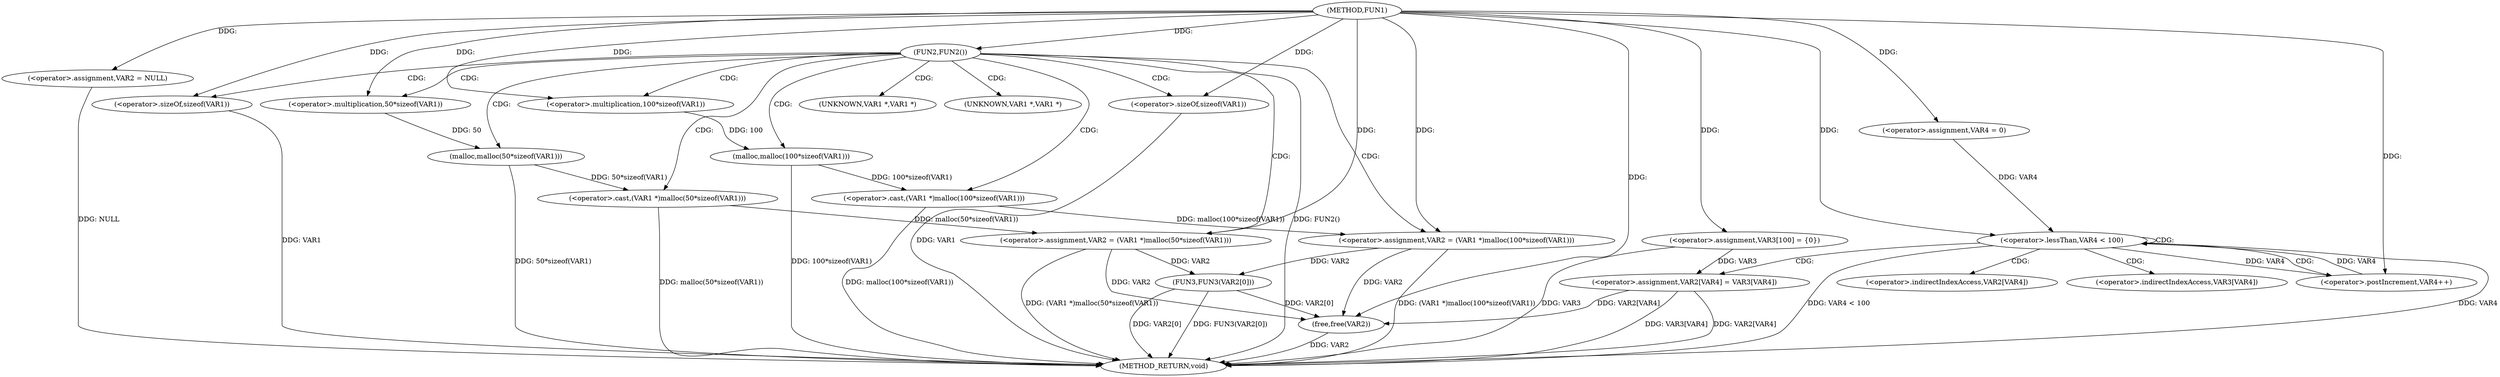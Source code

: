digraph FUN1 {  
"1000100" [label = "(METHOD,FUN1)" ]
"1000158" [label = "(METHOD_RETURN,void)" ]
"1000103" [label = "(<operator>.assignment,VAR2 = NULL)" ]
"1000107" [label = "(FUN2,FUN2())" ]
"1000109" [label = "(<operator>.assignment,VAR2 = (VAR1 *)malloc(50*sizeof(VAR1)))" ]
"1000111" [label = "(<operator>.cast,(VAR1 *)malloc(50*sizeof(VAR1)))" ]
"1000113" [label = "(malloc,malloc(50*sizeof(VAR1)))" ]
"1000114" [label = "(<operator>.multiplication,50*sizeof(VAR1))" ]
"1000116" [label = "(<operator>.sizeOf,sizeof(VAR1))" ]
"1000120" [label = "(<operator>.assignment,VAR2 = (VAR1 *)malloc(100*sizeof(VAR1)))" ]
"1000122" [label = "(<operator>.cast,(VAR1 *)malloc(100*sizeof(VAR1)))" ]
"1000124" [label = "(malloc,malloc(100*sizeof(VAR1)))" ]
"1000125" [label = "(<operator>.multiplication,100*sizeof(VAR1))" ]
"1000127" [label = "(<operator>.sizeOf,sizeof(VAR1))" ]
"1000131" [label = "(<operator>.assignment,VAR3[100] = {0})" ]
"1000136" [label = "(<operator>.assignment,VAR4 = 0)" ]
"1000139" [label = "(<operator>.lessThan,VAR4 < 100)" ]
"1000142" [label = "(<operator>.postIncrement,VAR4++)" ]
"1000145" [label = "(<operator>.assignment,VAR2[VAR4] = VAR3[VAR4])" ]
"1000152" [label = "(FUN3,FUN3(VAR2[0]))" ]
"1000156" [label = "(free,free(VAR2))" ]
"1000112" [label = "(UNKNOWN,VAR1 *,VAR1 *)" ]
"1000123" [label = "(UNKNOWN,VAR1 *,VAR1 *)" ]
"1000146" [label = "(<operator>.indirectIndexAccess,VAR2[VAR4])" ]
"1000149" [label = "(<operator>.indirectIndexAccess,VAR3[VAR4])" ]
  "1000116" -> "1000158"  [ label = "DDG: VAR1"] 
  "1000124" -> "1000158"  [ label = "DDG: 100*sizeof(VAR1)"] 
  "1000107" -> "1000158"  [ label = "DDG: FUN2()"] 
  "1000156" -> "1000158"  [ label = "DDG: VAR2"] 
  "1000103" -> "1000158"  [ label = "DDG: NULL"] 
  "1000113" -> "1000158"  [ label = "DDG: 50*sizeof(VAR1)"] 
  "1000145" -> "1000158"  [ label = "DDG: VAR3[VAR4]"] 
  "1000145" -> "1000158"  [ label = "DDG: VAR2[VAR4]"] 
  "1000131" -> "1000158"  [ label = "DDG: VAR3"] 
  "1000139" -> "1000158"  [ label = "DDG: VAR4 < 100"] 
  "1000139" -> "1000158"  [ label = "DDG: VAR4"] 
  "1000152" -> "1000158"  [ label = "DDG: FUN3(VAR2[0])"] 
  "1000152" -> "1000158"  [ label = "DDG: VAR2[0]"] 
  "1000111" -> "1000158"  [ label = "DDG: malloc(50*sizeof(VAR1))"] 
  "1000120" -> "1000158"  [ label = "DDG: (VAR1 *)malloc(100*sizeof(VAR1))"] 
  "1000127" -> "1000158"  [ label = "DDG: VAR1"] 
  "1000109" -> "1000158"  [ label = "DDG: (VAR1 *)malloc(50*sizeof(VAR1))"] 
  "1000122" -> "1000158"  [ label = "DDG: malloc(100*sizeof(VAR1))"] 
  "1000100" -> "1000103"  [ label = "DDG: "] 
  "1000100" -> "1000107"  [ label = "DDG: "] 
  "1000111" -> "1000109"  [ label = "DDG: malloc(50*sizeof(VAR1))"] 
  "1000100" -> "1000109"  [ label = "DDG: "] 
  "1000113" -> "1000111"  [ label = "DDG: 50*sizeof(VAR1)"] 
  "1000114" -> "1000113"  [ label = "DDG: 50"] 
  "1000100" -> "1000114"  [ label = "DDG: "] 
  "1000100" -> "1000116"  [ label = "DDG: "] 
  "1000122" -> "1000120"  [ label = "DDG: malloc(100*sizeof(VAR1))"] 
  "1000100" -> "1000120"  [ label = "DDG: "] 
  "1000124" -> "1000122"  [ label = "DDG: 100*sizeof(VAR1)"] 
  "1000125" -> "1000124"  [ label = "DDG: 100"] 
  "1000100" -> "1000125"  [ label = "DDG: "] 
  "1000100" -> "1000127"  [ label = "DDG: "] 
  "1000100" -> "1000131"  [ label = "DDG: "] 
  "1000100" -> "1000136"  [ label = "DDG: "] 
  "1000142" -> "1000139"  [ label = "DDG: VAR4"] 
  "1000136" -> "1000139"  [ label = "DDG: VAR4"] 
  "1000100" -> "1000139"  [ label = "DDG: "] 
  "1000139" -> "1000142"  [ label = "DDG: VAR4"] 
  "1000100" -> "1000142"  [ label = "DDG: "] 
  "1000131" -> "1000145"  [ label = "DDG: VAR3"] 
  "1000120" -> "1000152"  [ label = "DDG: VAR2"] 
  "1000109" -> "1000152"  [ label = "DDG: VAR2"] 
  "1000120" -> "1000156"  [ label = "DDG: VAR2"] 
  "1000152" -> "1000156"  [ label = "DDG: VAR2[0]"] 
  "1000109" -> "1000156"  [ label = "DDG: VAR2"] 
  "1000145" -> "1000156"  [ label = "DDG: VAR2[VAR4]"] 
  "1000100" -> "1000156"  [ label = "DDG: "] 
  "1000107" -> "1000112"  [ label = "CDG: "] 
  "1000107" -> "1000125"  [ label = "CDG: "] 
  "1000107" -> "1000116"  [ label = "CDG: "] 
  "1000107" -> "1000120"  [ label = "CDG: "] 
  "1000107" -> "1000113"  [ label = "CDG: "] 
  "1000107" -> "1000127"  [ label = "CDG: "] 
  "1000107" -> "1000111"  [ label = "CDG: "] 
  "1000107" -> "1000109"  [ label = "CDG: "] 
  "1000107" -> "1000123"  [ label = "CDG: "] 
  "1000107" -> "1000124"  [ label = "CDG: "] 
  "1000107" -> "1000114"  [ label = "CDG: "] 
  "1000107" -> "1000122"  [ label = "CDG: "] 
  "1000139" -> "1000142"  [ label = "CDG: "] 
  "1000139" -> "1000145"  [ label = "CDG: "] 
  "1000139" -> "1000139"  [ label = "CDG: "] 
  "1000139" -> "1000146"  [ label = "CDG: "] 
  "1000139" -> "1000149"  [ label = "CDG: "] 
}
